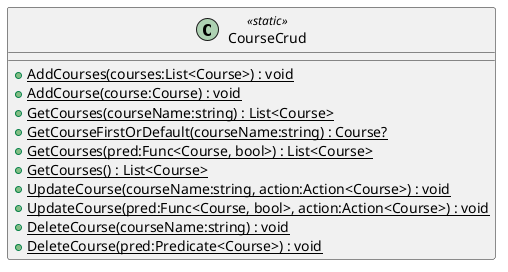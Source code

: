 @startuml
class CourseCrud <<static>> {
    + {static} AddCourses(courses:List<Course>) : void
    + {static} AddCourse(course:Course) : void
    + {static} GetCourses(courseName:string) : List<Course>
    + {static} GetCourseFirstOrDefault(courseName:string) : Course?
    + {static} GetCourses(pred:Func<Course, bool>) : List<Course>
    + {static} GetCourses() : List<Course>
    + {static} UpdateCourse(courseName:string, action:Action<Course>) : void
    + {static} UpdateCourse(pred:Func<Course, bool>, action:Action<Course>) : void
    + {static} DeleteCourse(courseName:string) : void
    + {static} DeleteCourse(pred:Predicate<Course>) : void
}
@enduml
